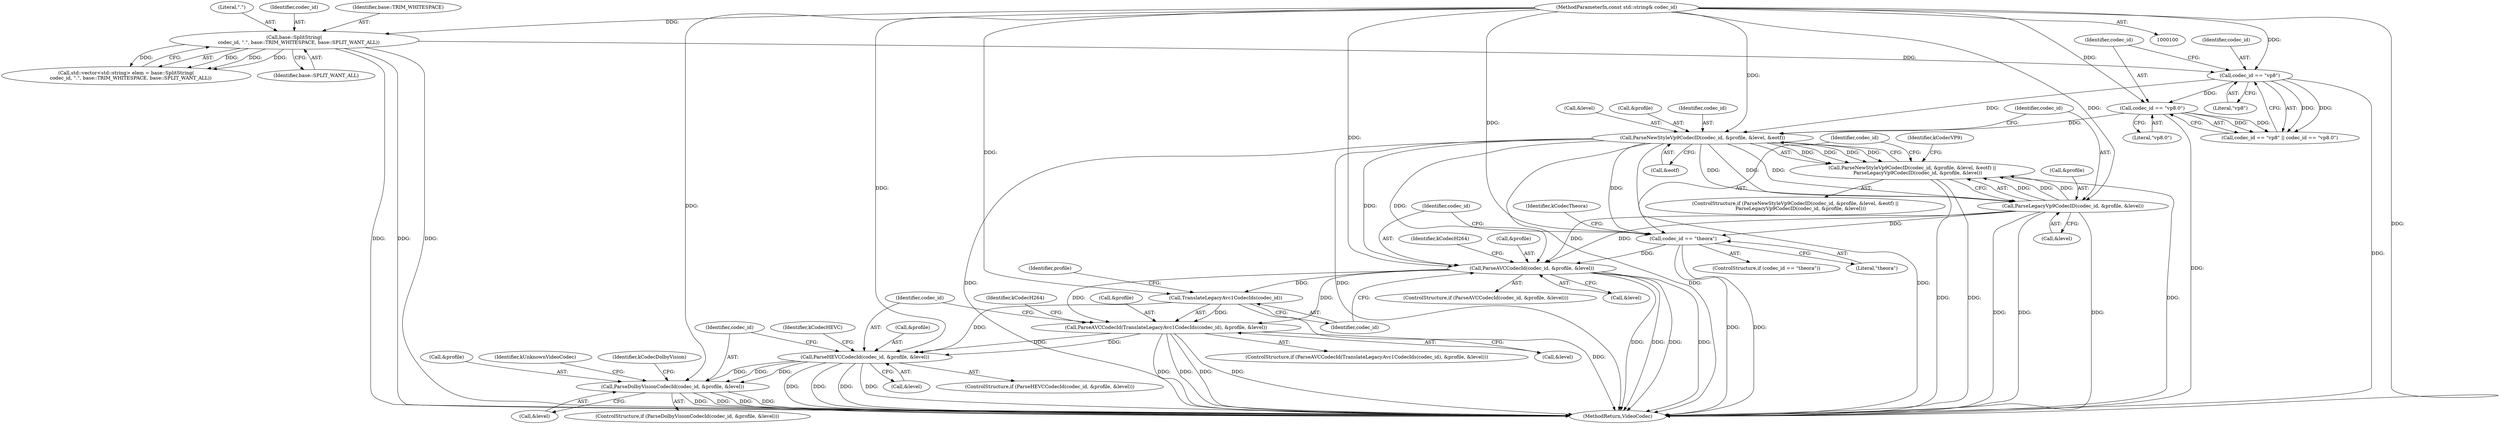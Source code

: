 digraph "1_Chrome_2fb4f2c9c461551d43fdfa28ef4c960da81a47dd_8@del" {
"1000142" [label="(Call,ParseNewStyleVp9CodecID(codec_id, &profile, &level, &eotf))"];
"1000132" [label="(Call,codec_id == \"vp8\")"];
"1000109" [label="(Call,base::SplitString(\n      codec_id, \".\", base::TRIM_WHITESPACE, base::SPLIT_WANT_ALL))"];
"1000101" [label="(MethodParameterIn,const std::string& codec_id)"];
"1000135" [label="(Call,codec_id == \"vp8.0\")"];
"1000141" [label="(Call,ParseNewStyleVp9CodecID(codec_id, &profile, &level, &eotf) ||\n       ParseLegacyVp9CodecID(codec_id, &profile, &level))"];
"1000150" [label="(Call,ParseLegacyVp9CodecID(codec_id, &profile, &level))"];
"1000160" [label="(Call,codec_id == \"theora\")"];
"1000166" [label="(Call,ParseAVCCodecId(codec_id, &profile, &level))"];
"1000176" [label="(Call,TranslateLegacyAvc1CodecIds(codec_id))"];
"1000175" [label="(Call,ParseAVCCodecId(TranslateLegacyAvc1CodecIds(codec_id), &profile, &level))"];
"1000185" [label="(Call,ParseHEVCCodecId(codec_id, &profile, &level))"];
"1000194" [label="(Call,ParseDolbyVisionCodecId(codec_id, &profile, &level))"];
"1000179" [label="(Identifier,profile)"];
"1000154" [label="(Call,&level)"];
"1000196" [label="(Call,&profile)"];
"1000103" [label="(Call,std::vector<std::string> elem = base::SplitString(\n      codec_id, \".\", base::TRIM_WHITESPACE, base::SPLIT_WANT_ALL))"];
"1000165" [label="(ControlStructure,if (ParseAVCCodecId(codec_id, &profile, &level)))"];
"1000113" [label="(Identifier,base::SPLIT_WANT_ALL)"];
"1000159" [label="(ControlStructure,if (codec_id == \"theora\"))"];
"1000175" [label="(Call,ParseAVCCodecId(TranslateLegacyAvc1CodecIds(codec_id), &profile, &level))"];
"1000193" [label="(ControlStructure,if (ParseDolbyVisionCodecId(codec_id, &profile, &level)))"];
"1000143" [label="(Identifier,codec_id)"];
"1000150" [label="(Call,ParseLegacyVp9CodecID(codec_id, &profile, &level))"];
"1000136" [label="(Identifier,codec_id)"];
"1000111" [label="(Literal,\".\")"];
"1000185" [label="(Call,ParseHEVCCodecId(codec_id, &profile, &level))"];
"1000177" [label="(Identifier,codec_id)"];
"1000174" [label="(ControlStructure,if (ParseAVCCodecId(TranslateLegacyAvc1CodecIds(codec_id), &profile, &level)))"];
"1000184" [label="(ControlStructure,if (ParseHEVCCodecId(codec_id, &profile, &level)))"];
"1000204" [label="(MethodReturn,VideoCodec)"];
"1000135" [label="(Call,codec_id == \"vp8.0\")"];
"1000176" [label="(Call,TranslateLegacyAvc1CodecIds(codec_id))"];
"1000195" [label="(Identifier,codec_id)"];
"1000110" [label="(Identifier,codec_id)"];
"1000133" [label="(Identifier,codec_id)"];
"1000166" [label="(Call,ParseAVCCodecId(codec_id, &profile, &level))"];
"1000167" [label="(Identifier,codec_id)"];
"1000189" [label="(Call,&level)"];
"1000137" [label="(Literal,\"vp8.0\")"];
"1000203" [label="(Identifier,kUnknownVideoCodec)"];
"1000170" [label="(Call,&level)"];
"1000187" [label="(Call,&profile)"];
"1000142" [label="(Call,ParseNewStyleVp9CodecID(codec_id, &profile, &level, &eotf))"];
"1000132" [label="(Call,codec_id == \"vp8\")"];
"1000160" [label="(Call,codec_id == \"theora\")"];
"1000134" [label="(Literal,\"vp8\")"];
"1000140" [label="(ControlStructure,if (ParseNewStyleVp9CodecID(codec_id, &profile, &level, &eotf) ||\n       ParseLegacyVp9CodecID(codec_id, &profile, &level)))"];
"1000173" [label="(Identifier,kCodecH264)"];
"1000141" [label="(Call,ParseNewStyleVp9CodecID(codec_id, &profile, &level, &eotf) ||\n       ParseLegacyVp9CodecID(codec_id, &profile, &level))"];
"1000146" [label="(Call,&level)"];
"1000178" [label="(Call,&profile)"];
"1000101" [label="(MethodParameterIn,const std::string& codec_id)"];
"1000131" [label="(Call,codec_id == \"vp8\" || codec_id == \"vp8.0\")"];
"1000201" [label="(Identifier,kCodecDolbyVision)"];
"1000162" [label="(Literal,\"theora\")"];
"1000168" [label="(Call,&profile)"];
"1000186" [label="(Identifier,codec_id)"];
"1000161" [label="(Identifier,codec_id)"];
"1000148" [label="(Call,&eotf)"];
"1000152" [label="(Call,&profile)"];
"1000183" [label="(Identifier,kCodecH264)"];
"1000109" [label="(Call,base::SplitString(\n      codec_id, \".\", base::TRIM_WHITESPACE, base::SPLIT_WANT_ALL))"];
"1000112" [label="(Identifier,base::TRIM_WHITESPACE)"];
"1000158" [label="(Identifier,kCodecVP9)"];
"1000164" [label="(Identifier,kCodecTheora)"];
"1000194" [label="(Call,ParseDolbyVisionCodecId(codec_id, &profile, &level))"];
"1000180" [label="(Call,&level)"];
"1000198" [label="(Call,&level)"];
"1000192" [label="(Identifier,kCodecHEVC)"];
"1000144" [label="(Call,&profile)"];
"1000151" [label="(Identifier,codec_id)"];
"1000142" -> "1000141"  [label="AST: "];
"1000142" -> "1000148"  [label="CFG: "];
"1000143" -> "1000142"  [label="AST: "];
"1000144" -> "1000142"  [label="AST: "];
"1000146" -> "1000142"  [label="AST: "];
"1000148" -> "1000142"  [label="AST: "];
"1000151" -> "1000142"  [label="CFG: "];
"1000141" -> "1000142"  [label="CFG: "];
"1000142" -> "1000204"  [label="DDG: "];
"1000142" -> "1000204"  [label="DDG: "];
"1000142" -> "1000204"  [label="DDG: "];
"1000142" -> "1000204"  [label="DDG: "];
"1000142" -> "1000141"  [label="DDG: "];
"1000142" -> "1000141"  [label="DDG: "];
"1000142" -> "1000141"  [label="DDG: "];
"1000142" -> "1000141"  [label="DDG: "];
"1000132" -> "1000142"  [label="DDG: "];
"1000135" -> "1000142"  [label="DDG: "];
"1000101" -> "1000142"  [label="DDG: "];
"1000142" -> "1000150"  [label="DDG: "];
"1000142" -> "1000150"  [label="DDG: "];
"1000142" -> "1000150"  [label="DDG: "];
"1000142" -> "1000160"  [label="DDG: "];
"1000142" -> "1000166"  [label="DDG: "];
"1000142" -> "1000166"  [label="DDG: "];
"1000132" -> "1000131"  [label="AST: "];
"1000132" -> "1000134"  [label="CFG: "];
"1000133" -> "1000132"  [label="AST: "];
"1000134" -> "1000132"  [label="AST: "];
"1000136" -> "1000132"  [label="CFG: "];
"1000131" -> "1000132"  [label="CFG: "];
"1000132" -> "1000204"  [label="DDG: "];
"1000132" -> "1000131"  [label="DDG: "];
"1000132" -> "1000131"  [label="DDG: "];
"1000109" -> "1000132"  [label="DDG: "];
"1000101" -> "1000132"  [label="DDG: "];
"1000132" -> "1000135"  [label="DDG: "];
"1000109" -> "1000103"  [label="AST: "];
"1000109" -> "1000113"  [label="CFG: "];
"1000110" -> "1000109"  [label="AST: "];
"1000111" -> "1000109"  [label="AST: "];
"1000112" -> "1000109"  [label="AST: "];
"1000113" -> "1000109"  [label="AST: "];
"1000103" -> "1000109"  [label="CFG: "];
"1000109" -> "1000204"  [label="DDG: "];
"1000109" -> "1000204"  [label="DDG: "];
"1000109" -> "1000204"  [label="DDG: "];
"1000109" -> "1000103"  [label="DDG: "];
"1000109" -> "1000103"  [label="DDG: "];
"1000109" -> "1000103"  [label="DDG: "];
"1000109" -> "1000103"  [label="DDG: "];
"1000101" -> "1000109"  [label="DDG: "];
"1000101" -> "1000100"  [label="AST: "];
"1000101" -> "1000204"  [label="DDG: "];
"1000101" -> "1000135"  [label="DDG: "];
"1000101" -> "1000150"  [label="DDG: "];
"1000101" -> "1000160"  [label="DDG: "];
"1000101" -> "1000166"  [label="DDG: "];
"1000101" -> "1000176"  [label="DDG: "];
"1000101" -> "1000185"  [label="DDG: "];
"1000101" -> "1000194"  [label="DDG: "];
"1000135" -> "1000131"  [label="AST: "];
"1000135" -> "1000137"  [label="CFG: "];
"1000136" -> "1000135"  [label="AST: "];
"1000137" -> "1000135"  [label="AST: "];
"1000131" -> "1000135"  [label="CFG: "];
"1000135" -> "1000204"  [label="DDG: "];
"1000135" -> "1000131"  [label="DDG: "];
"1000135" -> "1000131"  [label="DDG: "];
"1000141" -> "1000140"  [label="AST: "];
"1000141" -> "1000150"  [label="CFG: "];
"1000150" -> "1000141"  [label="AST: "];
"1000158" -> "1000141"  [label="CFG: "];
"1000161" -> "1000141"  [label="CFG: "];
"1000141" -> "1000204"  [label="DDG: "];
"1000141" -> "1000204"  [label="DDG: "];
"1000141" -> "1000204"  [label="DDG: "];
"1000150" -> "1000141"  [label="DDG: "];
"1000150" -> "1000141"  [label="DDG: "];
"1000150" -> "1000141"  [label="DDG: "];
"1000150" -> "1000154"  [label="CFG: "];
"1000151" -> "1000150"  [label="AST: "];
"1000152" -> "1000150"  [label="AST: "];
"1000154" -> "1000150"  [label="AST: "];
"1000150" -> "1000204"  [label="DDG: "];
"1000150" -> "1000204"  [label="DDG: "];
"1000150" -> "1000204"  [label="DDG: "];
"1000150" -> "1000160"  [label="DDG: "];
"1000150" -> "1000166"  [label="DDG: "];
"1000150" -> "1000166"  [label="DDG: "];
"1000160" -> "1000159"  [label="AST: "];
"1000160" -> "1000162"  [label="CFG: "];
"1000161" -> "1000160"  [label="AST: "];
"1000162" -> "1000160"  [label="AST: "];
"1000164" -> "1000160"  [label="CFG: "];
"1000167" -> "1000160"  [label="CFG: "];
"1000160" -> "1000204"  [label="DDG: "];
"1000160" -> "1000204"  [label="DDG: "];
"1000160" -> "1000166"  [label="DDG: "];
"1000166" -> "1000165"  [label="AST: "];
"1000166" -> "1000170"  [label="CFG: "];
"1000167" -> "1000166"  [label="AST: "];
"1000168" -> "1000166"  [label="AST: "];
"1000170" -> "1000166"  [label="AST: "];
"1000173" -> "1000166"  [label="CFG: "];
"1000177" -> "1000166"  [label="CFG: "];
"1000166" -> "1000204"  [label="DDG: "];
"1000166" -> "1000204"  [label="DDG: "];
"1000166" -> "1000204"  [label="DDG: "];
"1000166" -> "1000204"  [label="DDG: "];
"1000166" -> "1000176"  [label="DDG: "];
"1000166" -> "1000175"  [label="DDG: "];
"1000166" -> "1000175"  [label="DDG: "];
"1000176" -> "1000175"  [label="AST: "];
"1000176" -> "1000177"  [label="CFG: "];
"1000177" -> "1000176"  [label="AST: "];
"1000179" -> "1000176"  [label="CFG: "];
"1000176" -> "1000204"  [label="DDG: "];
"1000176" -> "1000175"  [label="DDG: "];
"1000176" -> "1000185"  [label="DDG: "];
"1000175" -> "1000174"  [label="AST: "];
"1000175" -> "1000180"  [label="CFG: "];
"1000178" -> "1000175"  [label="AST: "];
"1000180" -> "1000175"  [label="AST: "];
"1000183" -> "1000175"  [label="CFG: "];
"1000186" -> "1000175"  [label="CFG: "];
"1000175" -> "1000204"  [label="DDG: "];
"1000175" -> "1000204"  [label="DDG: "];
"1000175" -> "1000204"  [label="DDG: "];
"1000175" -> "1000204"  [label="DDG: "];
"1000175" -> "1000185"  [label="DDG: "];
"1000175" -> "1000185"  [label="DDG: "];
"1000185" -> "1000184"  [label="AST: "];
"1000185" -> "1000189"  [label="CFG: "];
"1000186" -> "1000185"  [label="AST: "];
"1000187" -> "1000185"  [label="AST: "];
"1000189" -> "1000185"  [label="AST: "];
"1000192" -> "1000185"  [label="CFG: "];
"1000195" -> "1000185"  [label="CFG: "];
"1000185" -> "1000204"  [label="DDG: "];
"1000185" -> "1000204"  [label="DDG: "];
"1000185" -> "1000204"  [label="DDG: "];
"1000185" -> "1000204"  [label="DDG: "];
"1000185" -> "1000194"  [label="DDG: "];
"1000185" -> "1000194"  [label="DDG: "];
"1000185" -> "1000194"  [label="DDG: "];
"1000194" -> "1000193"  [label="AST: "];
"1000194" -> "1000198"  [label="CFG: "];
"1000195" -> "1000194"  [label="AST: "];
"1000196" -> "1000194"  [label="AST: "];
"1000198" -> "1000194"  [label="AST: "];
"1000201" -> "1000194"  [label="CFG: "];
"1000203" -> "1000194"  [label="CFG: "];
"1000194" -> "1000204"  [label="DDG: "];
"1000194" -> "1000204"  [label="DDG: "];
"1000194" -> "1000204"  [label="DDG: "];
"1000194" -> "1000204"  [label="DDG: "];
}
